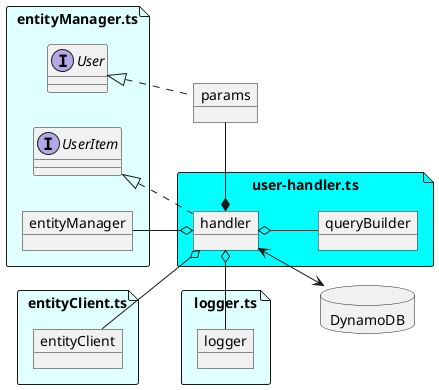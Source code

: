@startuml handler

allowmixing

left to right direction

database DynamoDB
object params

file "logger.ts" as loggerTs #LightCyan {
    object logger
}

file "entityManager.ts" as entityManagerTs #LightCyan {
    interface User
    interface UserItem
    object entityManager
}

file "entityClient.ts" as entitClientTs #LightCyan {
    object entityClient
}

file "user-handler.ts" as searchTs #Cyan {
    object handler

    handler *- params
    User <|.. params 
    UserItem <|.. handler 
    entityManager --o handler  
    entityClient --o handler
    logger -o handler
    handler <--> DynamoDB
    entityClient -[hidden]- logger

    object queryBuilder
    handler o-- queryBuilder
}

@enduml